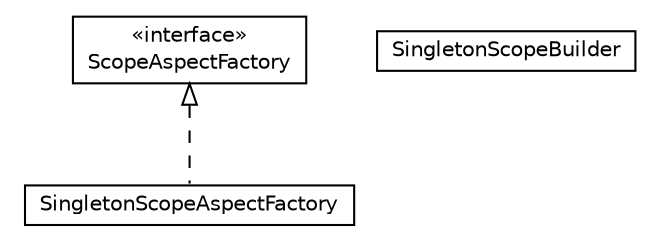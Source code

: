 #!/usr/local/bin/dot
#
# Class diagram 
# Generated by UMLGraph version 5.1 (http://www.umlgraph.org/)
#

digraph G {
	edge [fontname="Helvetica",fontsize=10,labelfontname="Helvetica",labelfontsize=10];
	node [fontname="Helvetica",fontsize=10,shape=plaintext];
	nodesep=0.25;
	ranksep=0.5;
	// org.androidtransfuse.gen.scopeBuilder.SingletonScopeAspectFactory
	c4695 [label=<<table title="org.androidtransfuse.gen.scopeBuilder.SingletonScopeAspectFactory" border="0" cellborder="1" cellspacing="0" cellpadding="2" port="p" href="./SingletonScopeAspectFactory.html">
		<tr><td><table border="0" cellspacing="0" cellpadding="1">
<tr><td align="center" balign="center"> SingletonScopeAspectFactory </td></tr>
		</table></td></tr>
		</table>>, fontname="Helvetica", fontcolor="black", fontsize=10.0];
	// org.androidtransfuse.gen.scopeBuilder.SingletonScopeBuilder
	c4696 [label=<<table title="org.androidtransfuse.gen.scopeBuilder.SingletonScopeBuilder" border="0" cellborder="1" cellspacing="0" cellpadding="2" port="p" href="./SingletonScopeBuilder.html">
		<tr><td><table border="0" cellspacing="0" cellpadding="1">
<tr><td align="center" balign="center"> SingletonScopeBuilder </td></tr>
		</table></td></tr>
		</table>>, fontname="Helvetica", fontcolor="black", fontsize=10.0];
	// org.androidtransfuse.gen.scopeBuilder.ScopeAspectFactory
	c4697 [label=<<table title="org.androidtransfuse.gen.scopeBuilder.ScopeAspectFactory" border="0" cellborder="1" cellspacing="0" cellpadding="2" port="p" href="./ScopeAspectFactory.html">
		<tr><td><table border="0" cellspacing="0" cellpadding="1">
<tr><td align="center" balign="center"> &#171;interface&#187; </td></tr>
<tr><td align="center" balign="center"> ScopeAspectFactory </td></tr>
		</table></td></tr>
		</table>>, fontname="Helvetica", fontcolor="black", fontsize=10.0];
	//org.androidtransfuse.gen.scopeBuilder.SingletonScopeAspectFactory implements org.androidtransfuse.gen.scopeBuilder.ScopeAspectFactory
	c4697:p -> c4695:p [dir=back,arrowtail=empty,style=dashed];
}

